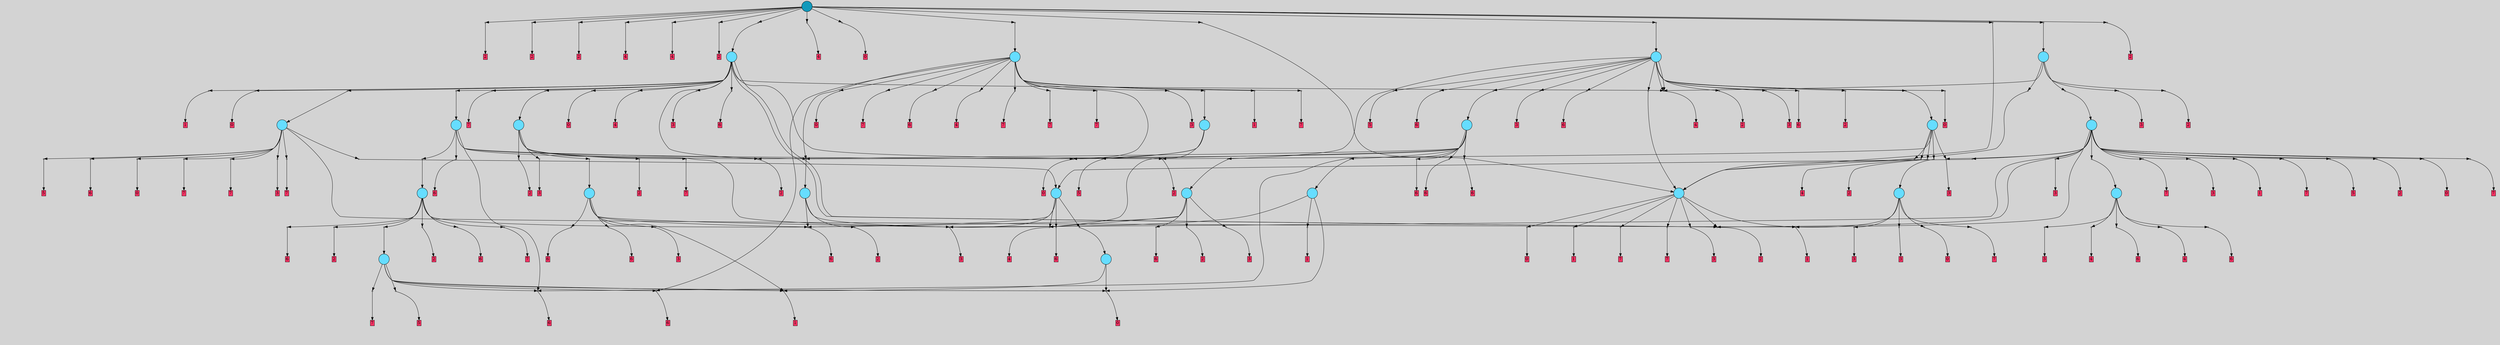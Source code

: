 // File exported with GEGELATI v1.3.1
// On the 2024-07-07 15:28:41
// With the MARL::MarlTPGGraphDotExporter
digraph{
	graph[pad = "0.212, 0.055" bgcolor = lightgray]
	node[shape=circle style = filled label = ""]
		T0 [fillcolor="#66ddff"]
		T2 [fillcolor="#66ddff"]
		T4 [fillcolor="#66ddff"]
		T44 [fillcolor="#66ddff"]
		T107 [fillcolor="#66ddff"]
		T292 [fillcolor="#66ddff"]
		T303 [fillcolor="#66ddff"]
		T502 [fillcolor="#66ddff"]
		T589 [fillcolor="#66ddff"]
		T733 [fillcolor="#66ddff"]
		T775 [fillcolor="#66ddff"]
		T980 [fillcolor="#66ddff"]
		T1016 [fillcolor="#66ddff"]
		T1535 [fillcolor="#66ddff"]
		T1669 [fillcolor="#66ddff"]
		T2041 [fillcolor="#66ddff"]
		T2060 [fillcolor="#66ddff"]
		T2134 [fillcolor="#66ddff"]
		T2838 [fillcolor="#66ddff"]
		T3072 [fillcolor="#66ddff"]
		T3265 [fillcolor="#66ddff"]
		T4230 [fillcolor="#66ddff"]
		T6242 [fillcolor="#1199bb"]
		P62045 [fillcolor="#cccccc" shape=point] //
		I62045 [shape=box style=invis label="1|1&3|4#0|1&#92;n3|3&1|0#0|6&#92;n6|4&4|6#3|7&#92;n7|5&4|2#0|6&#92;n3|6&2|6#0|0&#92;n2|6&1|3#0|4&#92;n6|3&3|6#3|3&#92;n4|1&0|3#0|5&#92;n1|0&2|5#0|1&#92;n"]
		P62045 -> I62045[style=invis]
		A44716 [fillcolor="#ff3366" shape=box margin=0.03 width=0 height=0 label="0"]
		T0 -> P62045 -> A44716
		P62046 [fillcolor="#cccccc" shape=point] //
		I62046 [shape=box style=invis label="6|2&1|0#2|1&#92;n7|1&3|7#4|0&#92;n6|4&4|4#3|3&#92;n5|6&0|0#3|5&#92;n3|0&3|1#2|7&#92;n3|0&1|3#0|6&#92;n2|6&0|4#0|6&#92;n7|1&2|0#0|5&#92;n"]
		P62046 -> I62046[style=invis]
		A44717 [fillcolor="#ff3366" shape=box margin=0.03 width=0 height=0 label="1"]
		T0 -> P62046 -> A44717
		P62047 [fillcolor="#cccccc" shape=point] //
		I62047 [shape=box style=invis label="4|4&1|2#2|7&#92;n2|4&4|2#2|0&#92;n4|7&2|5#1|6&#92;n1|5&4|5#3|0&#92;n4|7&0|3#4|0&#92;n3|1&2|2#1|0&#92;n"]
		P62047 -> I62047[style=invis]
		A44718 [fillcolor="#ff3366" shape=box margin=0.03 width=0 height=0 label="2"]
		T2 -> P62047 -> A44718
		P62048 [fillcolor="#cccccc" shape=point] //
		I62048 [shape=box style=invis label="4|0&2|6#0|7&#92;n"]
		P62048 -> I62048[style=invis]
		A44719 [fillcolor="#ff3366" shape=box margin=0.03 width=0 height=0 label="3"]
		T2 -> P62048 -> A44719
		P62049 [fillcolor="#cccccc" shape=point] //
		I62049 [shape=box style=invis label="7|5&4|6#3|3&#92;n1|3&0|7#0|4&#92;n5|1&0|7#4|4&#92;n6|6&1|1#2|4&#92;n3|5&0|2#1|2&#92;n6|3&2|4#0|1&#92;n"]
		P62049 -> I62049[style=invis]
		A44720 [fillcolor="#ff3366" shape=box margin=0.03 width=0 height=0 label="4"]
		T4 -> P62049 -> A44720
		P62050 [fillcolor="#cccccc" shape=point] //
		I62050 [shape=box style=invis label="4|3&1|4#3|1&#92;n6|3&2|0#0|3&#92;n7|0&4|1#1|5&#92;n4|4&4|7#0|2&#92;n6|6&1|0#2|7&#92;n0|0&4|1#1|1&#92;n3|2&2|2#0|0&#92;n6|0&3|4#1|1&#92;n8|6&1|3#4|0&#92;n"]
		P62050 -> I62050[style=invis]
		A44721 [fillcolor="#ff3366" shape=box margin=0.03 width=0 height=0 label="5"]
		T4 -> P62050 -> A44721
		P62051 [fillcolor="#cccccc" shape=point] //
		I62051 [shape=box style=invis label="8|4&0|5#4|6&#92;n0|3&1|1#2|6&#92;n"]
		P62051 -> I62051[style=invis]
		A44722 [fillcolor="#ff3366" shape=box margin=0.03 width=0 height=0 label="6"]
		T2 -> P62051 -> A44722
		P62052 [fillcolor="#cccccc" shape=point] //
		I62052 [shape=box style=invis label="7|2&4|4#4|7&#92;n6|3&4|4#1|5&#92;n7|6&3|6#4|5&#92;n6|7&0|3#4|6&#92;n6|1&3|4#3|5&#92;n1|1&2|1#2|1&#92;n3|1&4|2#4|6&#92;n6|5&3|2#3|0&#92;n2|0&1|6#3|0&#92;n4|0&4|2#4|2&#92;n"]
		P62052 -> I62052[style=invis]
		A44723 [fillcolor="#ff3366" shape=box margin=0.03 width=0 height=0 label="0"]
		T4 -> P62052 -> A44723
		P62053 [fillcolor="#cccccc" shape=point] //
		I62053 [shape=box style=invis label="4|7&0|3#4|0&#92;n4|7&2|6#1|6&#92;n1|5&4|5#3|0&#92;n4|4&1|2#2|7&#92;n3|1&2|2#1|0&#92;n"]
		P62053 -> I62053[style=invis]
		T44 -> P62053 -> T0
		T44 -> P62048
		T44 -> P62051
		T44 -> P62049
		P62054 [fillcolor="#cccccc" shape=point] //
		I62054 [shape=box style=invis label="0|3&1|1#2|6&#92;n1|4&0|5#4|6&#92;n"]
		P62054 -> I62054[style=invis]
		A44724 [fillcolor="#ff3366" shape=box margin=0.03 width=0 height=0 label="6"]
		T44 -> P62054 -> A44724
		T107 -> P62045
		P62055 [fillcolor="#cccccc" shape=point] //
		I62055 [shape=box style=invis label="6|2&1|0#2|1&#92;n3|0&3|1#2|7&#92;n6|4&4|4#3|3&#92;n5|6&0|0#3|5&#92;n7|1&3|7#4|0&#92;n3|0&1|5#0|6&#92;n2|6&0|4#0|6&#92;n7|1&2|0#0|5&#92;n"]
		P62055 -> I62055[style=invis]
		A44725 [fillcolor="#ff3366" shape=box margin=0.03 width=0 height=0 label="1"]
		T107 -> P62055 -> A44725
		T107 -> P62048
		P62056 [fillcolor="#cccccc" shape=point] //
		I62056 [shape=box style=invis label="0|2&0|3#4|7&#92;n1|3&3|6#2|7&#92;n6|4&1|4#4|4&#92;n2|6&4|0#1|7&#92;n"]
		P62056 -> I62056[style=invis]
		A44726 [fillcolor="#ff3366" shape=box margin=0.03 width=0 height=0 label="6"]
		T292 -> P62056 -> A44726
		T292 -> P62051
		T292 -> P62046
		P62057 [fillcolor="#cccccc" shape=point] //
		I62057 [shape=box style=invis label="4|5&2|6#0|7&#92;n0|1&0|6#3|1&#92;n"]
		P62057 -> I62057[style=invis]
		A44727 [fillcolor="#ff3366" shape=box margin=0.03 width=0 height=0 label="3"]
		T292 -> P62057 -> A44727
		P62058 [fillcolor="#cccccc" shape=point] //
		I62058 [shape=box style=invis label="0|0&3|3#2|6&#92;n0|5&1|1#3|7&#92;n"]
		P62058 -> I62058[style=invis]
		A44728 [fillcolor="#ff3366" shape=box margin=0.03 width=0 height=0 label="6"]
		T292 -> P62058 -> A44728
		T292 -> P62048
		T303 -> P62049
		T303 -> P62051
		P62059 [fillcolor="#cccccc" shape=point] //
		I62059 [shape=box style=invis label="6|4&1|4#4|4&#92;n2|0&4|0#1|7&#92;n1|3&3|6#1|7&#92;n2|5&0|3#3|0&#92;n"]
		P62059 -> I62059[style=invis]
		A44729 [fillcolor="#ff3366" shape=box margin=0.03 width=0 height=0 label="6"]
		T303 -> P62059 -> A44729
		P62060 [fillcolor="#cccccc" shape=point] //
		I62060 [shape=box style=invis label="5|2&4|2#3|5&#92;n7|4&2|1#0|3&#92;n2|4&2|4#0|1&#92;n7|0&2|7#2|0&#92;n1|7&3|0#3|4&#92;n"]
		P62060 -> I62060[style=invis]
		A44730 [fillcolor="#ff3366" shape=box margin=0.03 width=0 height=0 label="2"]
		T303 -> P62060 -> A44730
		P62061 [fillcolor="#cccccc" shape=point] //
		I62061 [shape=box style=invis label="1|6&0|7#3|4&#92;n3|0&1|7#2|6&#92;n3|5&3|4#0|2&#92;n0|3&0|4#0|1&#92;n4|1&2|5#3|2&#92;n6|7&3|2#0|7&#92;n"]
		P62061 -> I62061[style=invis]
		A44731 [fillcolor="#ff3366" shape=box margin=0.03 width=0 height=0 label="3"]
		T303 -> P62061 -> A44731
		P62062 [fillcolor="#cccccc" shape=point] //
		I62062 [shape=box style=invis label="1|3&4|3#2|5&#92;n1|1&1|1#2|4&#92;n2|4&1|4#2|5&#92;n4|5&0|3#1|5&#92;n1|1&3|1#0|4&#92;n2|0&3|3#3|4&#92;n6|0&0|2#1|4&#92;n6|1&0|7#4|3&#92;n5|4&0|7#3|0&#92;n"]
		P62062 -> I62062[style=invis]
		A44732 [fillcolor="#ff3366" shape=box margin=0.03 width=0 height=0 label="7"]
		T502 -> P62062 -> A44732
		P62063 [fillcolor="#cccccc" shape=point] //
		I62063 [shape=box style=invis label="5|4&2|7#1|2&#92;n1|0&0|0#2|4&#92;n"]
		P62063 -> I62063[style=invis]
		A44733 [fillcolor="#ff3366" shape=box margin=0.03 width=0 height=0 label="6"]
		T502 -> P62063 -> A44733
		P62064 [fillcolor="#cccccc" shape=point] //
		I62064 [shape=box style=invis label="5|0&3|2#0|4&#92;n3|3&0|3#3|7&#92;n2|6&0|6#1|5&#92;n4|2&1|3#3|4&#92;n5|2&2|4#0|1&#92;n"]
		P62064 -> I62064[style=invis]
		A44734 [fillcolor="#ff3366" shape=box margin=0.03 width=0 height=0 label="5"]
		T502 -> P62064 -> A44734
		P62065 [fillcolor="#cccccc" shape=point] //
		I62065 [shape=box style=invis label="6|4&1|4#4|4&#92;n7|2&0|6#2|2&#92;n1|3&3|6#1|7&#92;n2|6&4|0#1|7&#92;n"]
		P62065 -> I62065[style=invis]
		A44735 [fillcolor="#ff3366" shape=box margin=0.03 width=0 height=0 label="6"]
		T502 -> P62065 -> A44735
		T502 -> P62045
		T502 -> P62046
		P62066 [fillcolor="#cccccc" shape=point] //
		I62066 [shape=box style=invis label="4|0&2|6#0|7&#92;n6|2&4|5#3|5&#92;n"]
		P62066 -> I62066[style=invis]
		A44736 [fillcolor="#ff3366" shape=box margin=0.03 width=0 height=0 label="3"]
		T589 -> P62066 -> A44736
		P62067 [fillcolor="#cccccc" shape=point] //
		I62067 [shape=box style=invis label="7|5&0|0#4|3&#92;n6|6&1|1#2|4&#92;n1|3&0|7#0|4&#92;n5|1&0|7#4|4&#92;n7|6&4|6#3|3&#92;n3|5&0|2#1|2&#92;n"]
		P62067 -> I62067[style=invis]
		A44737 [fillcolor="#ff3366" shape=box margin=0.03 width=0 height=0 label="4"]
		T589 -> P62067 -> A44737
		P62068 [fillcolor="#cccccc" shape=point] //
		I62068 [shape=box style=invis label="0|1&1|7#2|5&#92;n8|0&1|4#4|4&#92;n2|6&4|0#1|7&#92;n"]
		P62068 -> I62068[style=invis]
		A44738 [fillcolor="#ff3366" shape=box margin=0.03 width=0 height=0 label="6"]
		T589 -> P62068 -> A44738
		P62069 [fillcolor="#cccccc" shape=point] //
		I62069 [shape=box style=invis label="5|6&1|4#3|1&#92;n8|0&3|0#4|1&#92;n6|6&1|1#2|3&#92;n7|7&4|6#1|5&#92;n3|5&0|6#2|0&#92;n"]
		P62069 -> I62069[style=invis]
		A44739 [fillcolor="#ff3366" shape=box margin=0.03 width=0 height=0 label="4"]
		T589 -> P62069 -> A44739
		P62070 [fillcolor="#cccccc" shape=point] //
		I62070 [shape=box style=invis label="4|0&2|0#1|6&#92;n"]
		P62070 -> I62070[style=invis]
		A44740 [fillcolor="#ff3366" shape=box margin=0.03 width=0 height=0 label="6"]
		T589 -> P62070 -> A44740
		P62071 [fillcolor="#cccccc" shape=point] //
		I62071 [shape=box style=invis label="2|0&4|7#2|0&#92;n"]
		P62071 -> I62071[style=invis]
		T733 -> P62071 -> T292
		P62072 [fillcolor="#cccccc" shape=point] //
		I62072 [shape=box style=invis label="4|0&2|4#0|7&#92;n"]
		P62072 -> I62072[style=invis]
		A44741 [fillcolor="#ff3366" shape=box margin=0.03 width=0 height=0 label="3"]
		T733 -> P62072 -> A44741
		P62073 [fillcolor="#cccccc" shape=point] //
		I62073 [shape=box style=invis label="4|4&0|3#4|0&#92;n1|2&3|6#1|2&#92;n5|3&0|3#2|3&#92;n2|4&4|2#2|0&#92;n4|7&2|5#1|6&#92;n2|6&2|2#4|1&#92;n4|0&1|7#2|7&#92;n"]
		P62073 -> I62073[style=invis]
		A44742 [fillcolor="#ff3366" shape=box margin=0.03 width=0 height=0 label="2"]
		T733 -> P62073 -> A44742
		P62074 [fillcolor="#cccccc" shape=point] //
		I62074 [shape=box style=invis label="4|2&0|1#0|3&#92;n6|4&2|2#4|5&#92;n3|6&1|7#4|7&#92;n6|7&1|6#0|7&#92;n5|0&1|5#3|3&#92;n5|6&3|1#1|7&#92;n0|6&4|0#4|1&#92;n5|6&4|7#3|1&#92;n7|4&2|5#3|6&#92;n"]
		P62074 -> I62074[style=invis]
		A44743 [fillcolor="#ff3366" shape=box margin=0.03 width=0 height=0 label="7"]
		T733 -> P62074 -> A44743
		T733 -> P62048
		P62075 [fillcolor="#cccccc" shape=point] //
		I62075 [shape=box style=invis label="7|0&1|7#0|0&#92;n1|7&3|1#4|0&#92;n2|4&2|4#2|5&#92;n2|7&2|4#0|1&#92;n1|7&3|0#3|4&#92;n"]
		P62075 -> I62075[style=invis]
		A44744 [fillcolor="#ff3366" shape=box margin=0.03 width=0 height=0 label="2"]
		T733 -> P62075 -> A44744
		P62076 [fillcolor="#cccccc" shape=point] //
		I62076 [shape=box style=invis label="6|6&1|1#2|4&#92;n1|3&0|7#0|4&#92;n5|1&0|7#4|4&#92;n3|5&0|2#1|2&#92;n7|5&3|6#3|3&#92;n6|0&2|4#0|1&#92;n"]
		P62076 -> I62076[style=invis]
		A44745 [fillcolor="#ff3366" shape=box margin=0.03 width=0 height=0 label="6"]
		T775 -> P62076 -> A44745
		T775 -> P62051
		P62077 [fillcolor="#cccccc" shape=point] //
		I62077 [shape=box style=invis label="1|4&2|1#2|2&#92;n1|7&3|0#3|4&#92;n3|6&3|7#4|4&#92;n2|7&2|4#0|1&#92;n7|0&2|7#0|0&#92;n7|4&2|5#3|3&#92;n"]
		P62077 -> I62077[style=invis]
		A44746 [fillcolor="#ff3366" shape=box margin=0.03 width=0 height=0 label="2"]
		T775 -> P62077 -> A44746
		P62078 [fillcolor="#cccccc" shape=point] //
		I62078 [shape=box style=invis label="1|0&3|5#3|3&#92;n"]
		P62078 -> I62078[style=invis]
		T775 -> P62078 -> T502
		P62079 [fillcolor="#cccccc" shape=point] //
		I62079 [shape=box style=invis label="5|7&2|4#0|1&#92;n7|4&2|1#0|3&#92;n7|0&2|7#0|0&#92;n1|4&2|1#2|2&#92;n3|6&1|5#1|1&#92;n"]
		P62079 -> I62079[style=invis]
		A44747 [fillcolor="#ff3366" shape=box margin=0.03 width=0 height=0 label="2"]
		T775 -> P62079 -> A44747
		P62080 [fillcolor="#cccccc" shape=point] //
		I62080 [shape=box style=invis label="8|4&0|5#4|6&#92;n8|0&1|4#0|4&#92;n3|3&1|1#2|6&#92;n1|7&0|7#2|0&#92;n"]
		P62080 -> I62080[style=invis]
		A44748 [fillcolor="#ff3366" shape=box margin=0.03 width=0 height=0 label="6"]
		T775 -> P62080 -> A44748
		P62081 [fillcolor="#cccccc" shape=point] //
		I62081 [shape=box style=invis label="1|1&1|1#2|4&#92;n1|3&4|3#2|5&#92;n2|4&1|4#2|5&#92;n1|1&3|1#0|0&#92;n2|0&3|3#3|4&#92;n6|0&0|2#1|4&#92;n6|1&0|7#4|3&#92;n2|2&0|5#1|3&#92;n5|4&0|7#3|0&#92;n"]
		P62081 -> I62081[style=invis]
		A44749 [fillcolor="#ff3366" shape=box margin=0.03 width=0 height=0 label="7"]
		T775 -> P62081 -> A44749
		P62082 [fillcolor="#cccccc" shape=point] //
		I62082 [shape=box style=invis label="4|3&1|4#1|0&#92;n8|7&2|4#0|0&#92;n0|6&0|4#2|5&#92;n3|0&0|1#0|6&#92;n6|4&2|2#2|3&#92;n0|0&2|5#3|3&#92;n"]
		P62082 -> I62082[style=invis]
		A44750 [fillcolor="#ff3366" shape=box margin=0.03 width=0 height=0 label="2"]
		T980 -> P62082 -> A44750
		P62083 [fillcolor="#cccccc" shape=point] //
		I62083 [shape=box style=invis label="1|6&1|4#2|6&#92;n0|6&2|5#0|5&#92;n5|7&0|6#1|7&#92;n5|0&0|7#4|5&#92;n3|6&1|6#3|5&#92;n"]
		P62083 -> I62083[style=invis]
		A44751 [fillcolor="#ff3366" shape=box margin=0.03 width=0 height=0 label="6"]
		T980 -> P62083 -> A44751
		P62084 [fillcolor="#cccccc" shape=point] //
		I62084 [shape=box style=invis label="6|4&0|4#4|4&#92;n2|0&2|2#4|2&#92;n"]
		P62084 -> I62084[style=invis]
		T980 -> P62084 -> T2
		P62085 [fillcolor="#cccccc" shape=point] //
		I62085 [shape=box style=invis label="2|7&4|4#1|7&#92;n1|3&3|6#1|7&#92;n2|0&4|0#1|7&#92;n6|4&1|4#0|4&#92;n2|5&0|3#3|0&#92;n"]
		P62085 -> I62085[style=invis]
		T980 -> P62085 -> T775
		T980 -> P62065
		T980 -> P62052
		T1016 -> P62082
		P62086 [fillcolor="#cccccc" shape=point] //
		I62086 [shape=box style=invis label="3|6&3|6#3|5&#92;n6|4&1|4#4|4&#92;n7|2&0|6#2|2&#92;n1|3&3|6#1|7&#92;n2|6&4|7#1|7&#92;n"]
		P62086 -> I62086[style=invis]
		A44752 [fillcolor="#ff3366" shape=box margin=0.03 width=0 height=0 label="6"]
		T1016 -> P62086 -> A44752
		T1016 -> P62084
		P62087 [fillcolor="#cccccc" shape=point] //
		I62087 [shape=box style=invis label="6|4&1|4#1|4&#92;n1|3&3|6#1|7&#92;n2|0&4|0#1|7&#92;n2|5&0|3#3|0&#92;n"]
		P62087 -> I62087[style=invis]
		A44753 [fillcolor="#ff3366" shape=box margin=0.03 width=0 height=0 label="6"]
		T1016 -> P62087 -> A44753
		P62088 [fillcolor="#cccccc" shape=point] //
		I62088 [shape=box style=invis label="8|3&1|0#3|2&#92;n7|7&0|4#0|4&#92;n7|4&3|2#0|3&#92;n6|0&3|7#2|1&#92;n"]
		P62088 -> I62088[style=invis]
		T1016 -> P62088 -> T107
		T1016 -> P62052
		T1016 -> P62065
		P62089 [fillcolor="#cccccc" shape=point] //
		I62089 [shape=box style=invis label="1|7&0|5#3|6&#92;n6|6&3|7#0|3&#92;n3|3&0|2#0|2&#92;n1|5&0|4#2|4&#92;n1|7&4|6#0|0&#92;n7|0&0|5#4|3&#92;n0|2&4|0#1|4&#92;n6|4&0|5#3|3&#92;n7|6&3|4#1|5&#92;n"]
		P62089 -> I62089[style=invis]
		A44754 [fillcolor="#ff3366" shape=box margin=0.03 width=0 height=0 label="6"]
		T1016 -> P62089 -> A44754
		P62090 [fillcolor="#cccccc" shape=point] //
		I62090 [shape=box style=invis label="1|1&3|1#0|0&#92;n2|0&2|5#1|2&#92;n6|0&0|2#1|4&#92;n2|4&1|4#4|5&#92;n2|0&3|3#3|4&#92;n3|0&2|4#0|2&#92;n"]
		P62090 -> I62090[style=invis]
		A44755 [fillcolor="#ff3366" shape=box margin=0.03 width=0 height=0 label="7"]
		T1535 -> P62090 -> A44755
		P62091 [fillcolor="#cccccc" shape=point] //
		I62091 [shape=box style=invis label="6|2&1|0#2|1&#92;n3|0&1|3#0|6&#92;n5|6&0|0#3|6&#92;n7|5&4|1#1|6&#92;n7|1&3|7#4|0&#92;n2|6&0|4#0|6&#92;n7|1&2|0#0|5&#92;n"]
		P62091 -> I62091[style=invis]
		A44756 [fillcolor="#ff3366" shape=box margin=0.03 width=0 height=0 label="1"]
		T1535 -> P62091 -> A44756
		P62092 [fillcolor="#cccccc" shape=point] //
		I62092 [shape=box style=invis label="1|1&1|1#2|4&#92;n5|4&0|3#3|0&#92;n8|6&4|7#4|0&#92;n2|7&1|4#2|5&#92;n1|1&3|1#0|0&#92;n2|0&2|5#1|3&#92;n6|0&0|2#1|4&#92;n2|0&3|3#3|4&#92;n3|0&2|4#0|2&#92;n"]
		P62092 -> I62092[style=invis]
		A44757 [fillcolor="#ff3366" shape=box margin=0.03 width=0 height=0 label="7"]
		T1535 -> P62092 -> A44757
		P62093 [fillcolor="#cccccc" shape=point] //
		I62093 [shape=box style=invis label="4|0&1|6#0|7&#92;n3|5&2|7#4|4&#92;n2|7&2|1#4|0&#92;n"]
		P62093 -> I62093[style=invis]
		A44758 [fillcolor="#ff3366" shape=box margin=0.03 width=0 height=0 label="3"]
		T1535 -> P62093 -> A44758
		P62094 [fillcolor="#cccccc" shape=point] //
		I62094 [shape=box style=invis label="1|1&1|1#2|4&#92;n3|0&2|4#0|2&#92;n5|2&0|7#3|0&#92;n1|1&3|1#0|0&#92;n6|1&0|7#4|3&#92;n2|0&2|5#1|3&#92;n2|0&3|3#3|4&#92;n6|0&0|2#1|4&#92;n2|7&1|4#2|5&#92;n"]
		P62094 -> I62094[style=invis]
		A44759 [fillcolor="#ff3366" shape=box margin=0.03 width=0 height=0 label="7"]
		T1535 -> P62094 -> A44759
		P62095 [fillcolor="#cccccc" shape=point] //
		I62095 [shape=box style=invis label="5|4&1|5#0|3&#92;n7|2&4|4#1|3&#92;n6|0&4|2#2|7&#92;n0|6&3|1#3|7&#92;n2|1&1|4#4|3&#92;n1|7&2|4#0|2&#92;n7|6&3|4#1|3&#92;n"]
		P62095 -> I62095[style=invis]
		T1535 -> P62095 -> T44
		P62096 [fillcolor="#cccccc" shape=point] //
		I62096 [shape=box style=invis label="7|0&1|1#2|1&#92;n4|7&0|3#3|6&#92;n2|4&0|4#1|3&#92;n"]
		P62096 -> I62096[style=invis]
		A44760 [fillcolor="#ff3366" shape=box margin=0.03 width=0 height=0 label="5"]
		T1535 -> P62096 -> A44760
		P62097 [fillcolor="#cccccc" shape=point] //
		I62097 [shape=box style=invis label="6|6&1|4#4|4&#92;n1|7&3|6#1|7&#92;n7|2&0|6#4|2&#92;n1|0&1|7#0|7&#92;n"]
		P62097 -> I62097[style=invis]
		A44761 [fillcolor="#ff3366" shape=box margin=0.03 width=0 height=0 label="6"]
		T1535 -> P62097 -> A44761
		P62098 [fillcolor="#cccccc" shape=point] //
		I62098 [shape=box style=invis label="7|2&4|4#4|7&#92;n3|1&4|2#4|0&#92;n7|6&3|6#4|5&#92;n6|7&0|3#4|6&#92;n6|1&3|4#3|5&#92;n1|1&2|1#2|1&#92;n6|3&4|4#1|5&#92;n6|5&3|2#3|0&#92;n2|0&1|6#3|0&#92;n4|0&4|2#4|2&#92;n"]
		P62098 -> I62098[style=invis]
		A44762 [fillcolor="#ff3366" shape=box margin=0.03 width=0 height=0 label="0"]
		T1535 -> P62098 -> A44762
		P62099 [fillcolor="#cccccc" shape=point] //
		I62099 [shape=box style=invis label="1|1&3|1#0|0&#92;n2|0&2|5#1|2&#92;n1|1&1|1#2|4&#92;n2|4&1|4#2|5&#92;n6|0&0|2#1|4&#92;n2|0&3|3#3|4&#92;n3|0&2|4#0|2&#92;n"]
		P62099 -> I62099[style=invis]
		A44763 [fillcolor="#ff3366" shape=box margin=0.03 width=0 height=0 label="7"]
		T1669 -> P62099 -> A44763
		P62100 [fillcolor="#cccccc" shape=point] //
		I62100 [shape=box style=invis label="4|0&2|1#0|7&#92;n"]
		P62100 -> I62100[style=invis]
		A44764 [fillcolor="#ff3366" shape=box margin=0.03 width=0 height=0 label="3"]
		T1669 -> P62100 -> A44764
		T1669 -> P62091
		P62101 [fillcolor="#cccccc" shape=point] //
		I62101 [shape=box style=invis label="7|4&2|1#0|3&#92;n7|0&2|7#0|0&#92;n2|7&2|4#0|1&#92;n1|4&2|1#2|2&#92;n1|6&3|0#3|4&#92;n"]
		P62101 -> I62101[style=invis]
		A44765 [fillcolor="#ff3366" shape=box margin=0.03 width=0 height=0 label="2"]
		T1669 -> P62101 -> A44765
		P62102 [fillcolor="#cccccc" shape=point] //
		I62102 [shape=box style=invis label="7|5&4|5#3|1&#92;n8|3&3|2#0|6&#92;n3|7&1|2#1|7&#92;n0|3&2|4#0|1&#92;n3|5&3|3#0|2&#92;n1|0&1|4#4|1&#92;n8|5&4|2#0|5&#92;n8|6&0|7#1|4&#92;n"]
		P62102 -> I62102[style=invis]
		A44766 [fillcolor="#ff3366" shape=box margin=0.03 width=0 height=0 label="0"]
		T1669 -> P62102 -> A44766
		P62103 [fillcolor="#cccccc" shape=point] //
		I62103 [shape=box style=invis label="6|6&1|4#4|3&#92;n6|2&1|0#2|1&#92;n3|0&3|1#2|7&#92;n6|4&4|4#3|3&#92;n2|6&0|4#4|6&#92;n7|1&3|7#4|0&#92;n3|0&1|5#0|6&#92;n5|6&0|0#3|5&#92;n7|1&2|0#0|5&#92;n"]
		P62103 -> I62103[style=invis]
		A44767 [fillcolor="#ff3366" shape=box margin=0.03 width=0 height=0 label="1"]
		T1669 -> P62103 -> A44767
		P62104 [fillcolor="#cccccc" shape=point] //
		I62104 [shape=box style=invis label="2|7&3|6#3|7&#92;n1|1&1|1#2|4&#92;n6|0&0|2#1|4&#92;n5|4&0|3#3|0&#92;n2|0&2|5#1|3&#92;n2|7&1|4#2|5&#92;n2|0&3|3#3|4&#92;n3|0&2|4#0|3&#92;n"]
		P62104 -> I62104[style=invis]
		A44768 [fillcolor="#ff3366" shape=box margin=0.03 width=0 height=0 label="7"]
		T1669 -> P62104 -> A44768
		T2041 -> P62101
		T2041 -> P62091
		P62105 [fillcolor="#cccccc" shape=point] //
		I62105 [shape=box style=invis label="3|5&2|7#4|4&#92;n4|0&1|6#2|7&#92;n2|7&2|1#4|0&#92;n"]
		P62105 -> I62105[style=invis]
		A44769 [fillcolor="#ff3366" shape=box margin=0.03 width=0 height=0 label="3"]
		T2041 -> P62105 -> A44769
		P62106 [fillcolor="#cccccc" shape=point] //
		I62106 [shape=box style=invis label="6|2&1|0#2|1&#92;n3|0&3|1#2|7&#92;n6|4&4|4#3|3&#92;n7|4&0|0#4|1&#92;n5|6&0|0#3|5&#92;n7|1&3|7#4|0&#92;n3|0&1|3#0|6&#92;n7|1&2|0#0|5&#92;n"]
		P62106 -> I62106[style=invis]
		A44770 [fillcolor="#ff3366" shape=box margin=0.03 width=0 height=0 label="1"]
		T2041 -> P62106 -> A44770
		P62107 [fillcolor="#cccccc" shape=point] //
		I62107 [shape=box style=invis label="1|1&1|1#2|4&#92;n2|7&1|4#2|5&#92;n5|4&0|7#3|0&#92;n1|1&3|1#0|0&#92;n6|1&0|7#4|3&#92;n2|0&2|5#1|3&#92;n2|0&3|3#3|4&#92;n6|0&0|2#1|4&#92;n3|0&2|4#0|2&#92;n"]
		P62107 -> I62107[style=invis]
		A44771 [fillcolor="#ff3366" shape=box margin=0.03 width=0 height=0 label="7"]
		T2041 -> P62107 -> A44771
		P62108 [fillcolor="#cccccc" shape=point] //
		I62108 [shape=box style=invis label="4|1&3|0#4|7&#92;n1|7&2|4#0|2&#92;n3|5&3|6#3|4&#92;n0|6&3|1#3|7&#92;n3|1&1|4#0|3&#92;n5|4&2|6#3|5&#92;n7|6&3|4#1|3&#92;n6|0&0|7#4|0&#92;n"]
		P62108 -> I62108[style=invis]
		T2041 -> P62108 -> T44
		P62109 [fillcolor="#cccccc" shape=point] //
		I62109 [shape=box style=invis label="8|7&1|3#2|0&#92;n5|0&4|3#3|6&#92;n"]
		P62109 -> I62109[style=invis]
		A44772 [fillcolor="#ff3366" shape=box margin=0.03 width=0 height=0 label="5"]
		T2041 -> P62109 -> A44772
		P62110 [fillcolor="#cccccc" shape=point] //
		I62110 [shape=box style=invis label="3|2&0|7#3|3&#92;n1|7&3|0#3|4&#92;n7|0&2|7#1|0&#92;n1|0&2|1#2|2&#92;n"]
		P62110 -> I62110[style=invis]
		A44773 [fillcolor="#ff3366" shape=box margin=0.03 width=0 height=0 label="2"]
		T2041 -> P62110 -> A44773
		T2041 -> P62048
		P62111 [fillcolor="#cccccc" shape=point] //
		I62111 [shape=box style=invis label="3|0&1|7#2|6&#92;n1|6&0|7#3|4&#92;n3|7&1|2#1|7&#92;n3|5&3|3#0|2&#92;n0|3&0|4#0|1&#92;n4|1&2|5#3|2&#92;n6|7&3|2#0|7&#92;n"]
		P62111 -> I62111[style=invis]
		A44774 [fillcolor="#ff3366" shape=box margin=0.03 width=0 height=0 label="3"]
		T2041 -> P62111 -> A44774
		P62112 [fillcolor="#cccccc" shape=point] //
		I62112 [shape=box style=invis label="7|2&4|1#4|7&#92;n6|1&3|4#3|5&#92;n6|3&4|4#1|5&#92;n7|6&3|6#4|5&#92;n6|7&0|3#4|6&#92;n7|1&2|2#4|5&#92;n1|1&2|1#2|1&#92;n6|5&3|2#3|0&#92;n2|0&1|6#3|0&#92;n4|0&4|2#4|2&#92;n"]
		P62112 -> I62112[style=invis]
		A44775 [fillcolor="#ff3366" shape=box margin=0.03 width=0 height=0 label="0"]
		T2041 -> P62112 -> A44775
		P62113 [fillcolor="#cccccc" shape=point] //
		I62113 [shape=box style=invis label="1|1&1|1#2|4&#92;n1|1&3|1#0|0&#92;n0|5&1|7#2|0&#92;n2|7&1|4#3|5&#92;n6|1&0|7#4|3&#92;n2|0&2|5#1|3&#92;n5|4&4|7#3|0&#92;n2|0&3|3#3|4&#92;n6|5&0|2#1|4&#92;n3|0&2|4#0|2&#92;n"]
		P62113 -> I62113[style=invis]
		A44776 [fillcolor="#ff3366" shape=box margin=0.03 width=0 height=0 label="7"]
		T2041 -> P62113 -> A44776
		P62114 [fillcolor="#cccccc" shape=point] //
		I62114 [shape=box style=invis label="1|6&4|3#2|0&#92;n4|2&2|4#3|2&#92;n1|1&0|1#1|7&#92;n8|0&2|5#3|0&#92;n"]
		P62114 -> I62114[style=invis]
		A44777 [fillcolor="#ff3366" shape=box margin=0.03 width=0 height=0 label="3"]
		T2041 -> P62114 -> A44777
		P62115 [fillcolor="#cccccc" shape=point] //
		I62115 [shape=box style=invis label="5|0&0|1#3|2&#92;n7|3&4|6#3|3&#92;n5|2&1|3#3|3&#92;n5|2&0|4#3|5&#92;n6|3&2|4#0|4&#92;n5|1&0|7#4|2&#92;n3|7&3|4#3|7&#92;n"]
		P62115 -> I62115[style=invis]
		T2041 -> P62115 -> T589
		P62116 [fillcolor="#cccccc" shape=point] //
		I62116 [shape=box style=invis label="1|6&4|1#2|4&#92;n2|7&1|4#2|5&#92;n2|0&3|3#3|4&#92;n5|4&0|7#3|0&#92;n6|1&0|1#4|3&#92;n5|0&0|2#1|4&#92;n3|0&2|4#0|2&#92;n"]
		P62116 -> I62116[style=invis]
		A44778 [fillcolor="#ff3366" shape=box margin=0.03 width=0 height=0 label="7"]
		T2041 -> P62116 -> A44778
		T2060 -> P62091
		P62117 [fillcolor="#cccccc" shape=point] //
		I62117 [shape=box style=invis label="3|5&3|3#0|2&#92;n3|7&1|2#1|7&#92;n0|3&2|7#0|1&#92;n8|5&3|4#1|4&#92;n1|0&1|4#4|1&#92;n1|4&0|2#2|7&#92;n7|5&4|5#3|1&#92;n4|2&3|5#3|2&#92;n8|6&0|7#2|5&#92;n"]
		P62117 -> I62117[style=invis]
		A44779 [fillcolor="#ff3366" shape=box margin=0.03 width=0 height=0 label="0"]
		T2060 -> P62117 -> A44779
		P62118 [fillcolor="#cccccc" shape=point] //
		I62118 [shape=box style=invis label="1|1&1|1#2|4&#92;n2|0&2|5#1|2&#92;n5|4&0|3#3|0&#92;n2|7&1|4#2|5&#92;n6|0&3|2#1|4&#92;n1|1&3|1#0|0&#92;n2|0&3|3#1|4&#92;n3|0&2|4#0|2&#92;n"]
		P62118 -> I62118[style=invis]
		A44780 [fillcolor="#ff3366" shape=box margin=0.03 width=0 height=0 label="7"]
		T2060 -> P62118 -> A44780
		P62119 [fillcolor="#cccccc" shape=point] //
		I62119 [shape=box style=invis label="5|0&4|6#0|7&#92;n0|6&4|1#2|7&#92;n"]
		P62119 -> I62119[style=invis]
		A44781 [fillcolor="#ff3366" shape=box margin=0.03 width=0 height=0 label="3"]
		T2060 -> P62119 -> A44781
		P62120 [fillcolor="#cccccc" shape=point] //
		I62120 [shape=box style=invis label="1|6&4|0#2|0&#92;n5|6&3|1#1|2&#92;n1|1&0|1#1|7&#92;n8|0&2|5#3|0&#92;n"]
		P62120 -> I62120[style=invis]
		A44782 [fillcolor="#ff3366" shape=box margin=0.03 width=0 height=0 label="3"]
		T2060 -> P62120 -> A44782
		P62121 [fillcolor="#cccccc" shape=point] //
		I62121 [shape=box style=invis label="0|1&0|1#0|4&#92;n4|5&4|6#2|7&#92;n4|0&4|5#4|0&#92;n7|7&4|5#0|2&#92;n"]
		P62121 -> I62121[style=invis]
		A44783 [fillcolor="#ff3366" shape=box margin=0.03 width=0 height=0 label="3"]
		T2134 -> P62121 -> A44783
		P62122 [fillcolor="#cccccc" shape=point] //
		I62122 [shape=box style=invis label="3|0&1|3#0|6&#92;n5|6&0|2#3|6&#92;n7|1&2|0#0|5&#92;n7|1&3|7#4|0&#92;n2|6&0|4#0|6&#92;n7|5&4|1#1|6&#92;n"]
		P62122 -> I62122[style=invis]
		A44784 [fillcolor="#ff3366" shape=box margin=0.03 width=0 height=0 label="1"]
		T2134 -> P62122 -> A44784
		T2134 -> P62052
		P62123 [fillcolor="#cccccc" shape=point] //
		I62123 [shape=box style=invis label="0|1&0|1#0|0&#92;n8|7&0|2#3|4&#92;n8|3&2|6#4|2&#92;n5|0&0|4#0|3&#92;n2|4&4|6#3|3&#92;n5|4&0|7#3|0&#92;n"]
		P62123 -> I62123[style=invis]
		A44785 [fillcolor="#ff3366" shape=box margin=0.03 width=0 height=0 label="7"]
		T2134 -> P62123 -> A44785
		P62124 [fillcolor="#cccccc" shape=point] //
		I62124 [shape=box style=invis label="5|0&4|4#0|4&#92;n1|4&4|6#0|7&#92;n0|2&1|6#1|3&#92;n4|5&0|1#1|0&#92;n"]
		P62124 -> I62124[style=invis]
		A44786 [fillcolor="#ff3366" shape=box margin=0.03 width=0 height=0 label="0"]
		T2134 -> P62124 -> A44786
		P62125 [fillcolor="#cccccc" shape=point] //
		I62125 [shape=box style=invis label="5|4&0|3#3|7&#92;n1|1&1|4#2|4&#92;n2|0&2|5#1|3&#92;n6|0&0|2#1|4&#92;n1|3&3|3#3|0&#92;n1|1&3|1#0|0&#92;n2|0&3|3#3|4&#92;n3|0&2|4#0|2&#92;n"]
		P62125 -> I62125[style=invis]
		A44787 [fillcolor="#ff3366" shape=box margin=0.03 width=0 height=0 label="7"]
		T2134 -> P62125 -> A44787
		P62126 [fillcolor="#cccccc" shape=point] //
		I62126 [shape=box style=invis label="2|3&1|0#4|6&#92;n8|0&0|0#2|2&#92;n4|1&4|3#2|2&#92;n3|6&4|4#0|2&#92;n2|2&4|7#1|1&#92;n3|4&0|3#0|4&#92;n7|0&0|2#0|4&#92;n"]
		P62126 -> I62126[style=invis]
		A44788 [fillcolor="#ff3366" shape=box margin=0.03 width=0 height=0 label="6"]
		T2134 -> P62126 -> A44788
		T2134 -> P62063
		P62127 [fillcolor="#cccccc" shape=point] //
		I62127 [shape=box style=invis label="3|5&4|0#1|2&#92;n7|0&0|2#0|6&#92;n1|4&2|1#3|1&#92;n"]
		P62127 -> I62127[style=invis]
		T2134 -> P62127 -> T4
		P62128 [fillcolor="#cccccc" shape=point] //
		I62128 [shape=box style=invis label="6|0&4|6#2|3&#92;n8|2&4|7#2|3&#92;n"]
		P62128 -> I62128[style=invis]
		A44789 [fillcolor="#ff3366" shape=box margin=0.03 width=0 height=0 label="4"]
		T2134 -> P62128 -> A44789
		T2134 -> P62084
		P62129 [fillcolor="#cccccc" shape=point] //
		I62129 [shape=box style=invis label="2|7&1|4#2|5&#92;n1|6&1|1#2|4&#92;n5|4&0|7#3|0&#92;n6|1&0|7#3|3&#92;n2|0&2|5#1|3&#92;n6|0&0|2#1|4&#92;n2|0&3|3#3|4&#92;n3|0&2|4#0|2&#92;n"]
		P62129 -> I62129[style=invis]
		A44790 [fillcolor="#ff3366" shape=box margin=0.03 width=0 height=0 label="7"]
		T2134 -> P62129 -> A44790
		P62130 [fillcolor="#cccccc" shape=point] //
		I62130 [shape=box style=invis label="1|1&1|1#2|4&#92;n2|0&3|3#3|4&#92;n5|2&0|7#3|0&#92;n1|1&3|7#0|0&#92;n6|1&0|7#4|3&#92;n2|0&2|5#1|3&#92;n3|0&2|4#0|2&#92;n6|0&0|2#1|4&#92;n"]
		P62130 -> I62130[style=invis]
		A44791 [fillcolor="#ff3366" shape=box margin=0.03 width=0 height=0 label="7"]
		T2134 -> P62130 -> A44791
		P62131 [fillcolor="#cccccc" shape=point] //
		I62131 [shape=box style=invis label="2|0&2|5#1|3&#92;n2|7&1|4#2|5&#92;n5|4&0|3#3|0&#92;n1|1&3|6#0|0&#92;n1|1&1|1#2|4&#92;n6|0&0|2#1|4&#92;n2|0&3|3#3|4&#92;n1|6&0|4#2|7&#92;n3|0&2|4#0|2&#92;n"]
		P62131 -> I62131[style=invis]
		A44792 [fillcolor="#ff3366" shape=box margin=0.03 width=0 height=0 label="7"]
		T2134 -> P62131 -> A44792
		P62132 [fillcolor="#cccccc" shape=point] //
		I62132 [shape=box style=invis label="4|5&3|5#2|6&#92;n1|4&3|0#3|6&#92;n0|3&2|4#2|3&#92;n7|6&1|1#0|6&#92;n1|2&0|5#4|0&#92;n3|5&3|2#0|7&#92;n2|5&1|6#0|2&#92;n8|0&2|5#0|7&#92;n1|4&3|5#0|6&#92;n"]
		P62132 -> I62132[style=invis]
		A44793 [fillcolor="#ff3366" shape=box margin=0.03 width=0 height=0 label="4"]
		T2838 -> P62132 -> A44793
		P62133 [fillcolor="#cccccc" shape=point] //
		I62133 [shape=box style=invis label="8|2&1|3#3|3&#92;n5|4&2|1#2|2&#92;n3|2&2|6#0|6&#92;n0|0&1|4#3|2&#92;n3|7&2|3#0|4&#92;n2|7&0|4#0|6&#92;n"]
		P62133 -> I62133[style=invis]
		A44794 [fillcolor="#ff3366" shape=box margin=0.03 width=0 height=0 label="2"]
		T2838 -> P62133 -> A44794
		P62134 [fillcolor="#cccccc" shape=point] //
		I62134 [shape=box style=invis label="6|0&3|4#1|1&#92;n3|2&2|7#2|5&#92;n7|0&4|1#1|5&#92;n4|4&4|7#0|1&#92;n0|0&4|1#1|1&#92;n6|6&1|0#1|7&#92;n4|3&1|4#3|1&#92;n0|5&1|0#0|2&#92;n8|6&1|3#4|0&#92;n8|1&4|0#1|6&#92;n"]
		P62134 -> I62134[style=invis]
		T2838 -> P62134 -> T1669
		P62135 [fillcolor="#cccccc" shape=point] //
		I62135 [shape=box style=invis label="6|0&2|1#0|7&#92;n4|5&0|4#3|3&#92;n"]
		P62135 -> I62135[style=invis]
		T2838 -> P62135 -> T2041
		P62136 [fillcolor="#cccccc" shape=point] //
		I62136 [shape=box style=invis label="7|0&0|5#2|4&#92;n0|3&2|1#0|6&#92;n"]
		P62136 -> I62136[style=invis]
		A44795 [fillcolor="#ff3366" shape=box margin=0.03 width=0 height=0 label="3"]
		T2838 -> P62136 -> A44795
		P62137 [fillcolor="#cccccc" shape=point] //
		I62137 [shape=box style=invis label="4|5&3|6#2|6&#92;n1|4&3|0#3|6&#92;n0|3&2|4#2|3&#92;n1|2&0|5#4|0&#92;n8|0&2|5#0|7&#92;n2|5&1|6#0|2&#92;n3|5&3|2#0|7&#92;n1|4&3|5#0|6&#92;n0|3&1|6#0|2&#92;n"]
		P62137 -> I62137[style=invis]
		A44796 [fillcolor="#ff3366" shape=box margin=0.03 width=0 height=0 label="4"]
		T3072 -> P62137 -> A44796
		P62138 [fillcolor="#cccccc" shape=point] //
		I62138 [shape=box style=invis label="6|0&3|4#1|1&#92;n6|3&2|0#0|3&#92;n8|1&4|0#1|6&#92;n4|4&4|4#0|1&#92;n0|0&4|1#1|1&#92;n6|6&1|0#2|7&#92;n0|5&1|0#0|2&#92;n8|6&1|3#4|0&#92;n7|0&4|1#1|5&#92;n"]
		P62138 -> I62138[style=invis]
		T3072 -> P62138 -> T1669
		P62139 [fillcolor="#cccccc" shape=point] //
		I62139 [shape=box style=invis label="2|6&4|0#3|1&#92;n2|1&2|4#0|1&#92;n7|0&2|0#0|0&#92;n3|4&2|1#2|2&#92;n6|7&3|3#1|7&#92;n2|4&2|1#0|3&#92;n"]
		P62139 -> I62139[style=invis]
		A44797 [fillcolor="#ff3366" shape=box margin=0.03 width=0 height=0 label="2"]
		T3072 -> P62139 -> A44797
		P62140 [fillcolor="#cccccc" shape=point] //
		I62140 [shape=box style=invis label="6|2&1|0#2|1&#92;n7|1&2|0#0|5&#92;n7|3&0|3#4|3&#92;n6|4&4|4#3|3&#92;n7|4&0|0#4|1&#92;n5|6&4|0#3|5&#92;n7|1&3|7#4|0&#92;n3|0&1|3#0|6&#92;n3|0&3|1#2|7&#92;n"]
		P62140 -> I62140[style=invis]
		A44798 [fillcolor="#ff3366" shape=box margin=0.03 width=0 height=0 label="2"]
		T3072 -> P62140 -> A44798
		P62141 [fillcolor="#cccccc" shape=point] //
		I62141 [shape=box style=invis label="7|2&4|4#4|7&#92;n8|0&4|6#1|6&#92;n2|0&1|6#3|6&#92;n6|1&3|4#3|5&#92;n6|7&0|3#4|6&#92;n1|1&2|1#2|1&#92;n3|1&4|2#1|6&#92;n4|0&4|2#4|2&#92;n6|3&4|5#1|5&#92;n6|5&3|2#3|0&#92;n"]
		P62141 -> I62141[style=invis]
		T3072 -> P62141 -> T2060
		T3072 -> P62111
		P62142 [fillcolor="#cccccc" shape=point] //
		I62142 [shape=box style=invis label="6|2&1|0#2|1&#92;n3|0&1|0#0|6&#92;n5|6&0|0#3|6&#92;n2|5&0|4#0|6&#92;n3|4&2|7#4|2&#92;n7|1&3|7#4|0&#92;n7|1&2|0#0|5&#92;n7|5&4|1#1|6&#92;n"]
		P62142 -> I62142[style=invis]
		A44799 [fillcolor="#ff3366" shape=box margin=0.03 width=0 height=0 label="1"]
		T3265 -> P62142 -> A44799
		P62143 [fillcolor="#cccccc" shape=point] //
		I62143 [shape=box style=invis label="6|0&3|1#3|5&#92;n1|1&1|1#2|4&#92;n2|7&0|4#2|5&#92;n6|0&0|2#1|4&#92;n1|1&3|1#0|0&#92;n2|0&2|5#1|3&#92;n4|4&0|5#1|7&#92;n2|4&3|3#3|4&#92;n3|0&2|4#0|2&#92;n"]
		P62143 -> I62143[style=invis]
		T3265 -> P62143 -> T733
		T3265 -> P62140
		P62144 [fillcolor="#cccccc" shape=point] //
		I62144 [shape=box style=invis label="7|2&4|4#4|7&#92;n2|0&1|6#3|0&#92;n7|6&3|6#4|5&#92;n6|7&0|3#4|6&#92;n6|1&3|4#3|5&#92;n1|1&2|1#2|1&#92;n3|1&4|2#4|6&#92;n6|5&3|2#3|0&#92;n6|3&4|5#1|5&#92;n4|0&4|2#4|2&#92;n"]
		P62144 -> I62144[style=invis]
		A44800 [fillcolor="#ff3366" shape=box margin=0.03 width=0 height=0 label="0"]
		T3265 -> P62144 -> A44800
		P62145 [fillcolor="#cccccc" shape=point] //
		I62145 [shape=box style=invis label="7|0&2|3#4|2&#92;n0|4&4|5#2|5&#92;n"]
		P62145 -> I62145[style=invis]
		T3265 -> P62145 -> T980
		P62146 [fillcolor="#cccccc" shape=point] //
		I62146 [shape=box style=invis label="7|1&3|7#4|3&#92;n6|4&4|4#3|3&#92;n2|6&0|4#0|6&#92;n3|0&3|1#2|7&#92;n3|0&1|3#0|6&#92;n5|6&0|0#3|5&#92;n7|1&2|0#0|5&#92;n"]
		P62146 -> I62146[style=invis]
		T3265 -> P62146 -> T1535
		P62147 [fillcolor="#cccccc" shape=point] //
		I62147 [shape=box style=invis label="2|7&1|4#2|5&#92;n7|1&1|1#2|4&#92;n5|4&0|3#3|0&#92;n1|1&3|1#0|0&#92;n2|0&2|5#1|3&#92;n6|0&0|2#1|4&#92;n2|0&3|3#3|4&#92;n3|0&2|4#0|2&#92;n"]
		P62147 -> I62147[style=invis]
		A44801 [fillcolor="#ff3366" shape=box margin=0.03 width=0 height=0 label="7"]
		T3265 -> P62147 -> A44801
		P62148 [fillcolor="#cccccc" shape=point] //
		I62148 [shape=box style=invis label="7|2&4|4#4|7&#92;n7|6&3|2#4|0&#92;n5|0&4|2#4|4&#92;n3|1&4|2#4|6&#92;n4|1&0|4#4|3&#92;n3|5&4|3#1|6&#92;n6|1&3|4#3|5&#92;n6|5&3|2#3|0&#92;n4|4&3|1#3|3&#92;n"]
		P62148 -> I62148[style=invis]
		A44802 [fillcolor="#ff3366" shape=box margin=0.03 width=0 height=0 label="0"]
		T3265 -> P62148 -> A44802
		P62149 [fillcolor="#cccccc" shape=point] //
		I62149 [shape=box style=invis label="3|0&2|5#0|6&#92;n7|7&2|4#0|2&#92;n0|6&0|1#0|4&#92;n"]
		P62149 -> I62149[style=invis]
		A44803 [fillcolor="#ff3366" shape=box margin=0.03 width=0 height=0 label="4"]
		T3265 -> P62149 -> A44803
		P62150 [fillcolor="#cccccc" shape=point] //
		I62150 [shape=box style=invis label="7|4&0|7#3|6&#92;n7|5&1|5#3|7&#92;n7|5&3|3#4|7&#92;n4|0&4|4#0|7&#92;n"]
		P62150 -> I62150[style=invis]
		A44804 [fillcolor="#ff3366" shape=box margin=0.03 width=0 height=0 label="3"]
		T3265 -> P62150 -> A44804
		P62151 [fillcolor="#cccccc" shape=point] //
		I62151 [shape=box style=invis label="7|4&4|6#1|4&#92;n4|7&4|2#2|1&#92;n5|0&3|0#3|5&#92;n8|2&2|2#2|2&#92;n"]
		P62151 -> I62151[style=invis]
		A44805 [fillcolor="#ff3366" shape=box margin=0.03 width=0 height=0 label="6"]
		T3265 -> P62151 -> A44805
		T3265 -> P62101
		T3265 -> P62101
		T3265 -> P62082
		T3265 -> P62132
		T4230 -> P62132
		P62152 [fillcolor="#cccccc" shape=point] //
		I62152 [shape=box style=invis label="2|5&0|3#0|4&#92;n2|5&1|2#0|7&#92;n7|0&0|3#3|0&#92;n1|4&4|7#1|7&#92;n5|5&1|7#3|6&#92;n7|6&2|7#4|5&#92;n0|3&4|3#4|0&#92;n8|7&3|1#4|4&#92;n4|1&2|4#3|5&#92;n"]
		P62152 -> I62152[style=invis]
		T4230 -> P62152 -> T303
		P62153 [fillcolor="#cccccc" shape=point] //
		I62153 [shape=box style=invis label="5|4&2|1#2|2&#92;n3|2&2|4#0|6&#92;n7|4&2|1#0|3&#92;n7|4&2|7#0|0&#92;n2|7&2|4#0|1&#92;n"]
		P62153 -> I62153[style=invis]
		A44806 [fillcolor="#ff3366" shape=box margin=0.03 width=0 height=0 label="2"]
		T4230 -> P62153 -> A44806
		P62154 [fillcolor="#cccccc" shape=point] //
		I62154 [shape=box style=invis label="4|6&3|7#0|7&#92;n"]
		P62154 -> I62154[style=invis]
		A44807 [fillcolor="#ff3366" shape=box margin=0.03 width=0 height=0 label="3"]
		T4230 -> P62154 -> A44807
		P62155 [fillcolor="#cccccc" shape=point] //
		I62155 [shape=box style=invis label="6|0&3|4#1|1&#92;n6|3&2|0#0|3&#92;n7|0&4|1#1|5&#92;n4|4&4|7#0|1&#92;n0|0&4|1#1|1&#92;n6|6&1|0#2|7&#92;n4|3&1|4#3|1&#92;n0|5&1|0#0|2&#92;n8|6&1|3#4|0&#92;n8|1&4|0#1|6&#92;n"]
		P62155 -> I62155[style=invis]
		T4230 -> P62155 -> T1669
		P62156 [fillcolor="#cccccc" shape=point] //
		I62156 [shape=box style=invis label="4|6&0|1#1|2&#92;n0|5&4|6#2|2&#92;n1|0&2|0#3|3&#92;n5|0&1|1#4|1&#92;n6|5&2|5#1|7&#92;n"]
		P62156 -> I62156[style=invis]
		A44808 [fillcolor="#ff3366" shape=box margin=0.03 width=0 height=0 label="6"]
		T4230 -> P62156 -> A44808
		P62157 [fillcolor="#cccccc" shape=point] //
		I62157 [shape=box style=invis label="8|1&1|1#0|6&#92;n"]
		P62157 -> I62157[style=invis]
		T4230 -> P62157 -> T1016
		P62158 [fillcolor="#cccccc" shape=point] //
		I62158 [shape=box style=invis label="0|6&2|5#4|7&#92;n8|0&2|1#4|6&#92;n"]
		P62158 -> I62158[style=invis]
		A44809 [fillcolor="#ff3366" shape=box margin=0.03 width=0 height=0 label="2"]
		T4230 -> P62158 -> A44809
		T4230 -> P62132
		P62159 [fillcolor="#cccccc" shape=point] //
		I62159 [shape=box style=invis label="7|3&4|2#2|0&#92;n0|0&0|7#2|6&#92;n"]
		P62159 -> I62159[style=invis]
		A44810 [fillcolor="#ff3366" shape=box margin=0.03 width=0 height=0 label="0"]
		T4230 -> P62159 -> A44810
		P62160 [fillcolor="#cccccc" shape=point] //
		I62160 [shape=box style=invis label="1|0&4|4#3|1&#92;n7|6&0|1#3|5&#92;n7|7&2|3#3|1&#92;n"]
		P62160 -> I62160[style=invis]
		A44811 [fillcolor="#ff3366" shape=box margin=0.03 width=0 height=0 label="5"]
		T4230 -> P62160 -> A44811
		P62161 [fillcolor="#cccccc" shape=point] //
		I62161 [shape=box style=invis label="3|2&4|7#3|7&#92;n1|0&3|4#0|5&#92;n7|1&3|2#4|1&#92;n3|6&1|0#3|7&#92;n"]
		P62161 -> I62161[style=invis]
		A44812 [fillcolor="#ff3366" shape=box margin=0.03 width=0 height=0 label="6"]
		T4230 -> P62161 -> A44812
		P62162 [fillcolor="#cccccc" shape=point] //
		I62162 [shape=box style=invis label="7|4&0|6#3|6&#92;n4|0&4|4#0|7&#92;n7|5&3|3#4|7&#92;n7|5&1|5#3|7&#92;n1|1&3|4#3|3&#92;n"]
		P62162 -> I62162[style=invis]
		A44813 [fillcolor="#ff3366" shape=box margin=0.03 width=0 height=0 label="3"]
		T4230 -> P62162 -> A44813
		P62163 [fillcolor="#cccccc" shape=point] //
		I62163 [shape=box style=invis label="2|0&4|4#3|2&#92;n2|1&1|2#4|3&#92;n0|1&4|5#0|6&#92;n7|6&2|7#3|6&#92;n1|6&0|3#0|4&#92;n4|5&1|0#2|6&#92;n5|2&3|4#2|0&#92;n"]
		P62163 -> I62163[style=invis]
		T4230 -> P62163 -> T3072
		P62164 [fillcolor="#cccccc" shape=point] //
		I62164 [shape=box style=invis label="5|0&2|0#0|0&#92;n0|1&0|6#0|3&#92;n5|1&2|6#0|1&#92;n6|3&3|1#3|6&#92;n2|3&1|1#0|7&#92;n2|6&3|0#3|7&#92;n7|7&4|3#4|1&#92;n"]
		P62164 -> I62164[style=invis]
		A44814 [fillcolor="#ff3366" shape=box margin=0.03 width=0 height=0 label="6"]
		T4230 -> P62164 -> A44814
		P62165 [fillcolor="#cccccc" shape=point] //
		I62165 [shape=box style=invis label="7|2&2|7#0|0&#92;n5|6&3|1#4|4&#92;n5|0&0|1#0|5&#92;n7|3&2|5#1|1&#92;n3|0&2|4#0|6&#92;n"]
		P62165 -> I62165[style=invis]
		A44815 [fillcolor="#ff3366" shape=box margin=0.03 width=0 height=0 label="2"]
		T6242 -> P62165 -> A44815
		P62166 [fillcolor="#cccccc" shape=point] //
		I62166 [shape=box style=invis label="8|4&4|4#3|7&#92;n3|0&1|3#1|4&#92;n7|3&2|7#4|4&#92;n1|1&0|7#0|1&#92;n"]
		P62166 -> I62166[style=invis]
		A44816 [fillcolor="#ff3366" shape=box margin=0.03 width=0 height=0 label="2"]
		T6242 -> P62166 -> A44816
		P62167 [fillcolor="#cccccc" shape=point] //
		I62167 [shape=box style=invis label="6|5&1|0#2|1&#92;n5|3&4|0#3|5&#92;n3|0&3|1#2|7&#92;n7|1&2|0#0|5&#92;n7|6&0|0#4|1&#92;n3|0&1|3#0|6&#92;n7|1&3|7#4|0&#92;n2|2&1|6#3|7&#92;n6|4&4|4#3|3&#92;n8|3&0|3#4|3&#92;n"]
		P62167 -> I62167[style=invis]
		A44817 [fillcolor="#ff3366" shape=box margin=0.03 width=0 height=0 label="2"]
		T6242 -> P62167 -> A44817
		P62168 [fillcolor="#cccccc" shape=point] //
		I62168 [shape=box style=invis label="3|0&2|5#0|7&#92;n2|5&1|6#0|2&#92;n3|5&3|2#0|7&#92;n1|4&3|6#3|6&#92;n0|3&2|4#2|3&#92;n1|2&0|0#4|0&#92;n0|1&3|1#2|6&#92;n7|6&2|1#0|6&#92;n4|5&3|5#2|6&#92;n0|1&1|2#4|5&#92;n"]
		P62168 -> I62168[style=invis]
		A44818 [fillcolor="#ff3366" shape=box margin=0.03 width=0 height=0 label="4"]
		T6242 -> P62168 -> A44818
		P62169 [fillcolor="#cccccc" shape=point] //
		I62169 [shape=box style=invis label="8|1&1|7#3|3&#92;n6|6&3|2#2|5&#92;n5|3&4|0#4|2&#92;n3|4&1|6#0|1&#92;n7|0&3|0#0|0&#92;n2|4&1|6#4|4&#92;n"]
		P62169 -> I62169[style=invis]
		A44819 [fillcolor="#ff3366" shape=box margin=0.03 width=0 height=0 label="4"]
		T6242 -> P62169 -> A44819
		P62170 [fillcolor="#cccccc" shape=point] //
		I62170 [shape=box style=invis label="5|6&4|0#3|5&#92;n7|0&1|0#1|1&#92;n7|3&0|3#4|3&#92;n3|0&3|0#2|7&#92;n6|6&3|2#0|4&#92;n3|0&1|6#0|6&#92;n8|3&3|0#0|0&#92;n6|1&1|0#2|1&#92;n6|1&4|4#3|3&#92;n"]
		P62170 -> I62170[style=invis]
		A44820 [fillcolor="#ff3366" shape=box margin=0.03 width=0 height=0 label="2"]
		T6242 -> P62170 -> A44820
		P62171 [fillcolor="#cccccc" shape=point] //
		I62171 [shape=box style=invis label="5|0&4|1#1|1&#92;n0|3&1|0#0|2&#92;n7|0&4|1#1|5&#92;n4|3&1|4#3|1&#92;n8|6&1|3#4|0&#92;n6|3&2|0#0|3&#92;n8|2&0|4#3|1&#92;n6|0&3|6#1|1&#92;n8|1&4|0#1|6&#92;n"]
		P62171 -> I62171[style=invis]
		T6242 -> P62171 -> T1669
		P62172 [fillcolor="#cccccc" shape=point] //
		I62172 [shape=box style=invis label="3|6&1|0#1|5&#92;n7|0&0|3#3|0&#92;n1|4&4|7#1|7&#92;n5|3&4|3#4|0&#92;n4|1&2|4#3|5&#92;n0|6&2|4#4|5&#92;n1|4&1|3#4|2&#92;n"]
		P62172 -> I62172[style=invis]
		T6242 -> P62172 -> T3265
		P62173 [fillcolor="#cccccc" shape=point] //
		I62173 [shape=box style=invis label="0|5&2|5#2|6&#92;n1|4&3|0#3|6&#92;n8|1&3|4#0|2&#92;n7|6&1|1#0|6&#92;n2|5&1|6#0|2&#92;n1|2&0|5#4|0&#92;n8|0&0|0#0|3&#92;n1|4&3|5#0|6&#92;n0|3&2|6#2|5&#92;n6|7&1|2#2|0&#92;n"]
		P62173 -> I62173[style=invis]
		A44821 [fillcolor="#ff3366" shape=box margin=0.03 width=0 height=0 label="4"]
		T6242 -> P62173 -> A44821
		P62174 [fillcolor="#cccccc" shape=point] //
		I62174 [shape=box style=invis label="7|2&4|4#4|5&#92;n6|1&3|4#3|5&#92;n7|6&3|6#4|5&#92;n6|7&2|7#4|5&#92;n6|7&0|3#4|6&#92;n4|0&3|2#4|2&#92;n3|1&4|2#4|6&#92;n6|5&3|2#3|0&#92;n6|3&4|5#1|5&#92;n1|1&4|3#2|1&#92;n"]
		P62174 -> I62174[style=invis]
		A44822 [fillcolor="#ff3366" shape=box margin=0.03 width=0 height=0 label="0"]
		T6242 -> P62174 -> A44822
		P62175 [fillcolor="#cccccc" shape=point] //
		I62175 [shape=box style=invis label="0|5&1|0#0|2&#92;n8|1&0|6#0|3&#92;n8|0&2|4#0|2&#92;n6|0&3|4#1|1&#92;n1|6&2|0#4|0&#92;n2|6&3|0#4|3&#92;n1|7&2|3#3|0&#92;n"]
		P62175 -> I62175[style=invis]
		T6242 -> P62175 -> T1669
		P62176 [fillcolor="#cccccc" shape=point] //
		I62176 [shape=box style=invis label="6|2&4|7#0|3&#92;n3|5&0|0#4|0&#92;n7|0&1|0#0|4&#92;n5|3&2|1#2|5&#92;n4|5&3|5#0|2&#92;n5|7&4|2#0|7&#92;n"]
		P62176 -> I62176[style=invis]
		T6242 -> P62176 -> T2134
		P62177 [fillcolor="#cccccc" shape=point] //
		I62177 [shape=box style=invis label="5|3&2|5#2|7&#92;n8|6&4|5#2|5&#92;n4|1&3|2#3|3&#92;n0|2&2|7#0|1&#92;n4|4&2|2#4|3&#92;n1|0&4|3#1|2&#92;n"]
		P62177 -> I62177[style=invis]
		T6242 -> P62177 -> T4230
		P62178 [fillcolor="#cccccc" shape=point] //
		I62178 [shape=box style=invis label="3|6&2|2#1|7&#92;n7|3&0|3#3|6&#92;n0|5&0|2#2|4&#92;n1|7&0|5#1|0&#92;n3|2&2|5#3|2&#92;n8|6&2|4#0|2&#92;n8|6&4|1#2|3&#92;n6|0&0|2#1|4&#92;n1|1&0|1#2|4&#92;n"]
		P62178 -> I62178[style=invis]
		T6242 -> P62178 -> T2838
		P62179 [fillcolor="#cccccc" shape=point] //
		I62179 [shape=box style=invis label="2|7&1|0#2|4&#92;n3|7&4|5#4|1&#92;n7|4&2|1#0|3&#92;n5|4&2|7#2|2&#92;n7|0&1|4#0|0&#92;n4|2&4|4#0|3&#92;n"]
		P62179 -> I62179[style=invis]
		A44823 [fillcolor="#ff3366" shape=box margin=0.03 width=0 height=0 label="2"]
		T6242 -> P62179 -> A44823
		{ rank= same T6242 }
}
